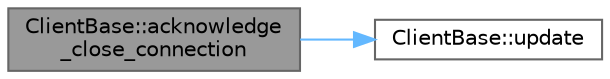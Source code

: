 digraph "ClientBase::acknowledge_close_connection"
{
 // LATEX_PDF_SIZE
  bgcolor="transparent";
  edge [fontname=Helvetica,fontsize=10,labelfontname=Helvetica,labelfontsize=10];
  node [fontname=Helvetica,fontsize=10,shape=box,height=0.2,width=0.4];
  rankdir="LR";
  Node1 [id="Node000001",label="ClientBase::acknowledge\l_close_connection",height=0.2,width=0.4,color="gray40", fillcolor="grey60", style="filled", fontcolor="black",tooltip=" "];
  Node1 -> Node2 [id="edge2_Node000001_Node000002",color="steelblue1",style="solid",tooltip=" "];
  Node2 [id="Node000002",label="ClientBase::update",height=0.2,width=0.4,color="grey40", fillcolor="white", style="filled",URL="$class_client_base.html#afc4d384ecfc8aa9755c034b58b1c5a0e",tooltip=" "];
}
